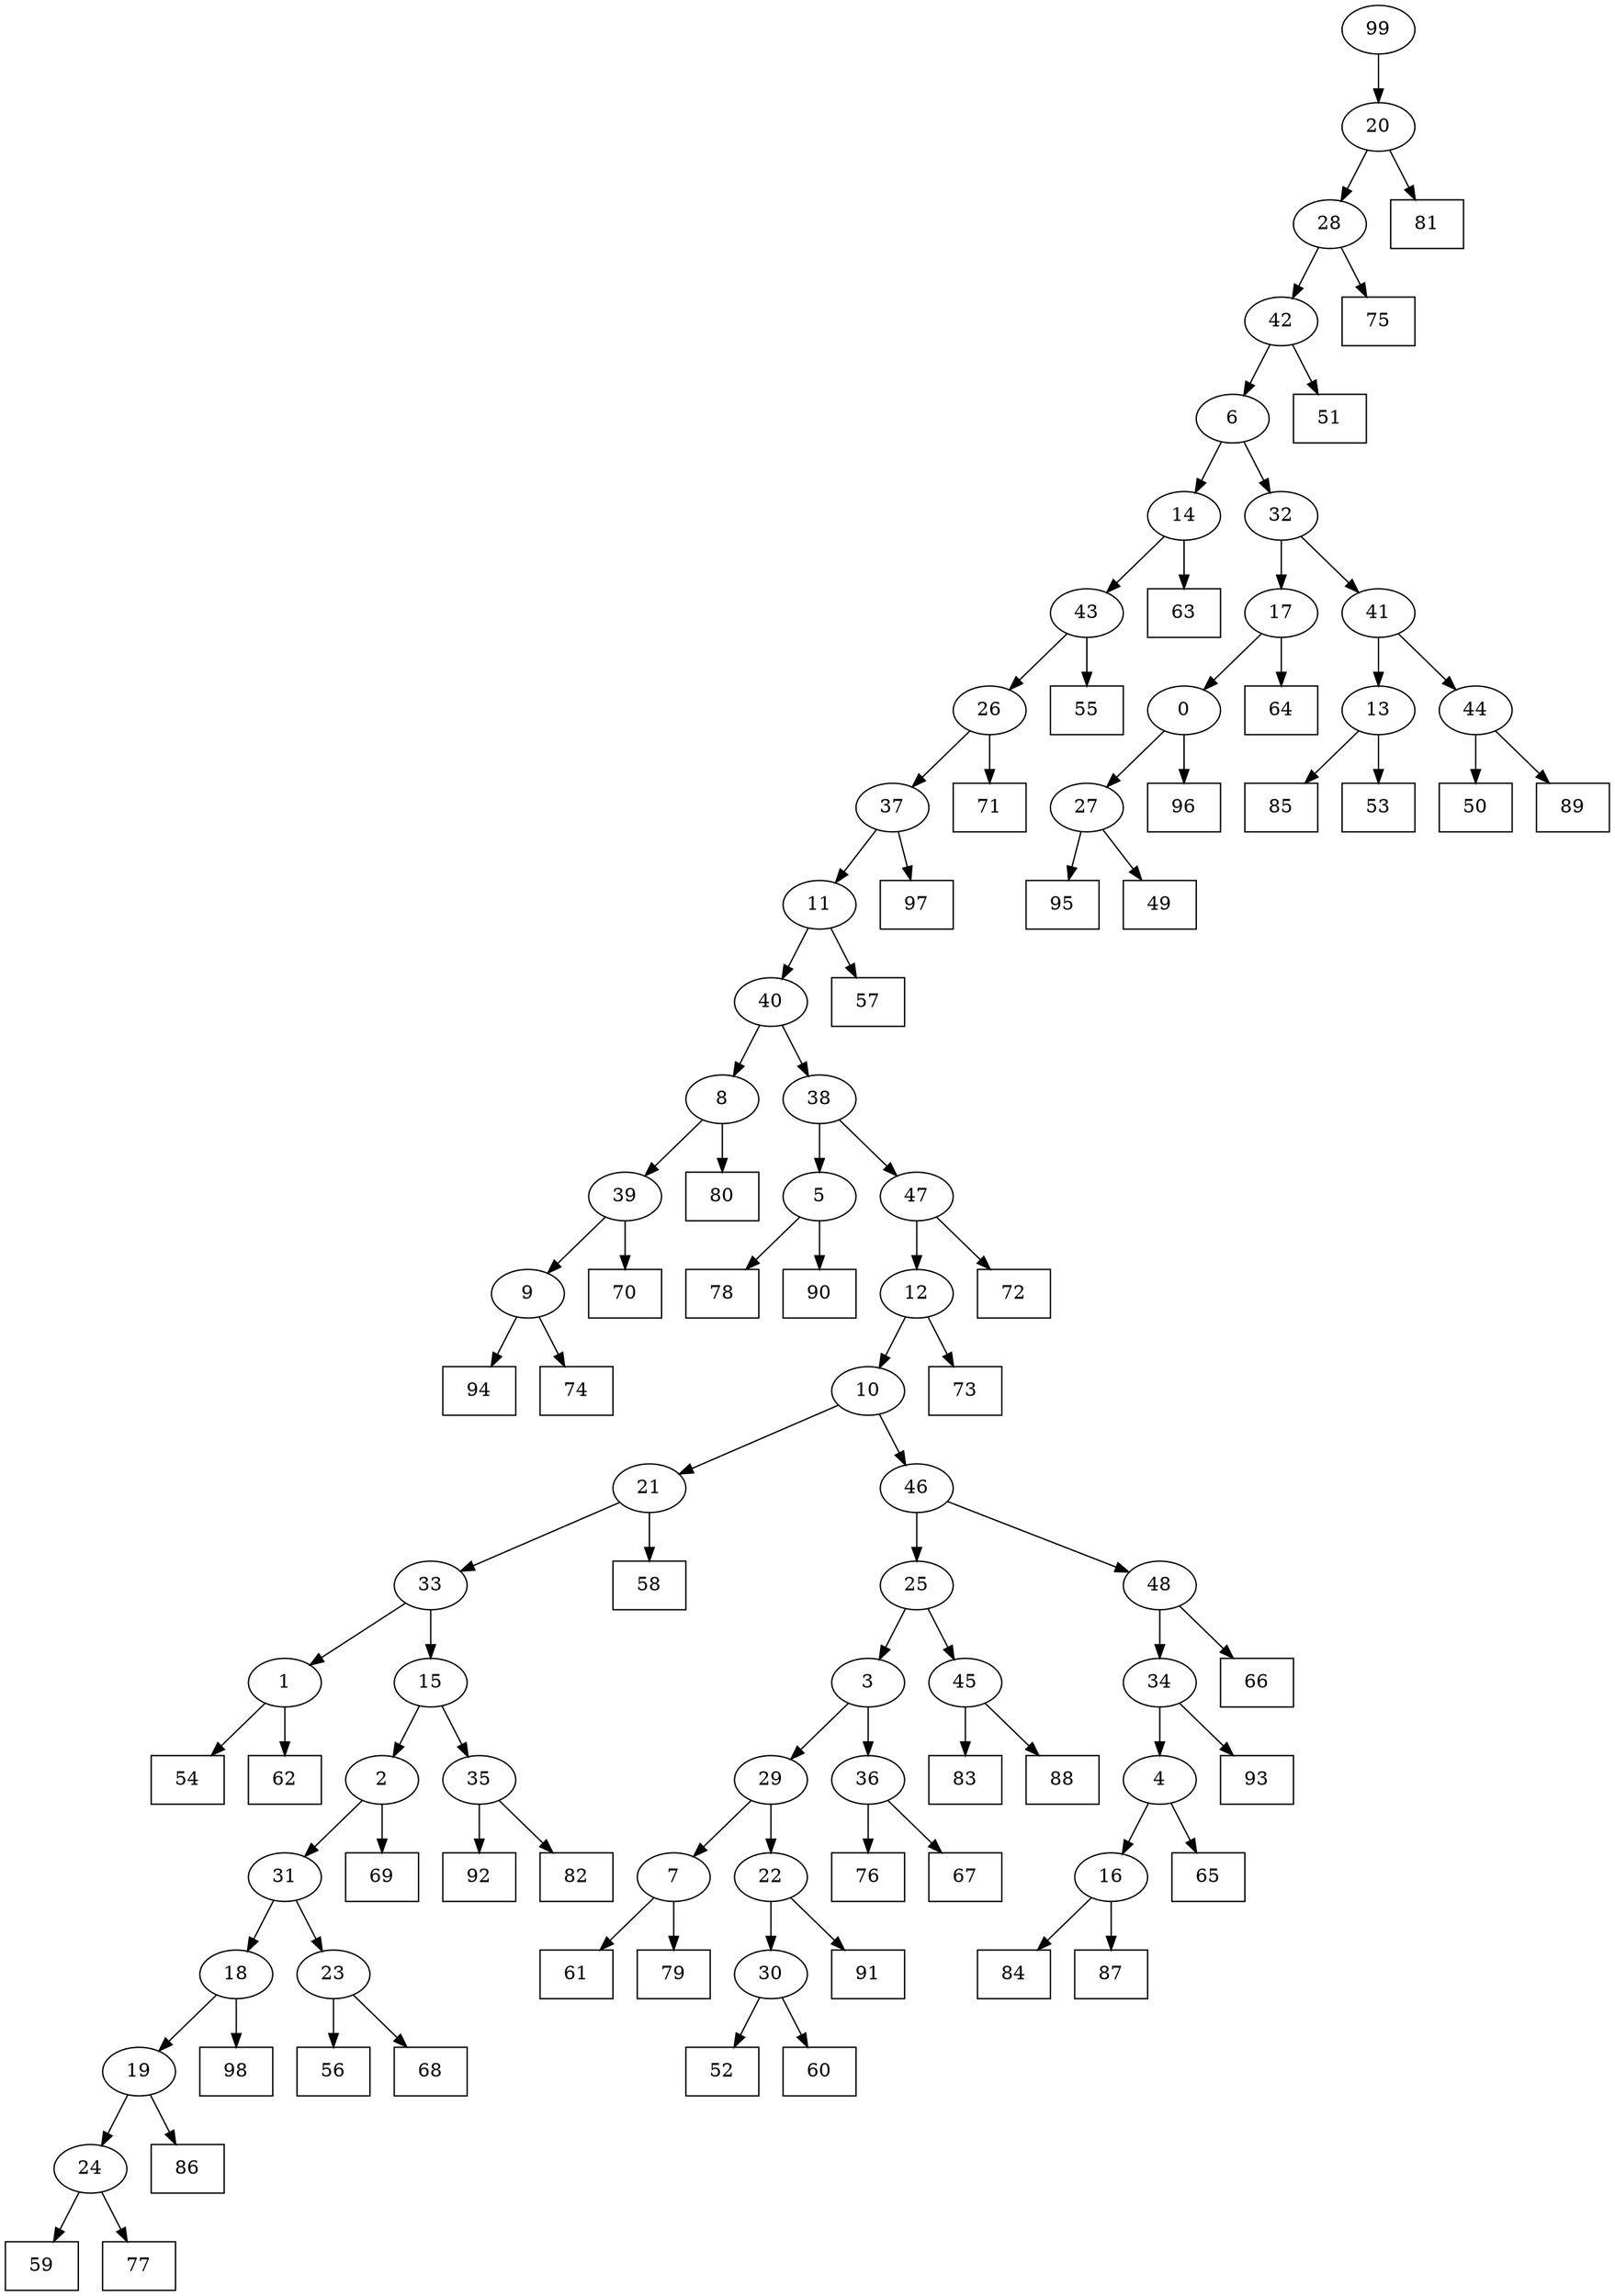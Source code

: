 digraph G {
0[label="0"];
1[label="1"];
2[label="2"];
3[label="3"];
4[label="4"];
5[label="5"];
6[label="6"];
7[label="7"];
8[label="8"];
9[label="9"];
10[label="10"];
11[label="11"];
12[label="12"];
13[label="13"];
14[label="14"];
15[label="15"];
16[label="16"];
17[label="17"];
18[label="18"];
19[label="19"];
20[label="20"];
21[label="21"];
22[label="22"];
23[label="23"];
24[label="24"];
25[label="25"];
26[label="26"];
27[label="27"];
28[label="28"];
29[label="29"];
30[label="30"];
31[label="31"];
32[label="32"];
33[label="33"];
34[label="34"];
35[label="35"];
36[label="36"];
37[label="37"];
38[label="38"];
39[label="39"];
40[label="40"];
41[label="41"];
42[label="42"];
43[label="43"];
44[label="44"];
45[label="45"];
46[label="46"];
47[label="47"];
48[label="48"];
49[shape=box,label="58"];
50[shape=box,label="56"];
51[shape=box,label="85"];
52[shape=box,label="72"];
53[shape=box,label="53"];
54[shape=box,label="96"];
55[shape=box,label="95"];
56[shape=box,label="98"];
57[shape=box,label="54"];
58[shape=box,label="51"];
59[shape=box,label="52"];
60[shape=box,label="78"];
61[shape=box,label="49"];
62[shape=box,label="50"];
63[shape=box,label="83"];
64[shape=box,label="84"];
65[shape=box,label="61"];
66[shape=box,label="71"];
67[shape=box,label="79"];
68[shape=box,label="59"];
69[shape=box,label="70"];
70[shape=box,label="76"];
71[shape=box,label="97"];
72[shape=box,label="57"];
73[shape=box,label="88"];
74[shape=box,label="73"];
75[shape=box,label="75"];
76[shape=box,label="63"];
77[shape=box,label="65"];
78[shape=box,label="69"];
79[shape=box,label="62"];
80[shape=box,label="94"];
81[shape=box,label="92"];
82[shape=box,label="86"];
83[shape=box,label="66"];
84[shape=box,label="82"];
85[shape=box,label="60"];
86[shape=box,label="87"];
87[shape=box,label="64"];
88[shape=box,label="81"];
89[shape=box,label="74"];
90[shape=box,label="89"];
91[shape=box,label="90"];
92[shape=box,label="91"];
93[shape=box,label="80"];
94[shape=box,label="68"];
95[shape=box,label="77"];
96[shape=box,label="55"];
97[shape=box,label="93"];
98[shape=box,label="67"];
99[label="99"];
37->71 ;
45->73 ;
42->58 ;
30->85 ;
45->63 ;
0->54 ;
48->34 ;
34->97 ;
23->50 ;
24->68 ;
27->61 ;
23->94 ;
31->23 ;
30->59 ;
29->22 ;
35->81 ;
4->77 ;
99->20 ;
43->26 ;
20->88 ;
9->89 ;
47->52 ;
39->69 ;
17->0 ;
32->41 ;
20->28 ;
7->65 ;
18->56 ;
16->86 ;
11->72 ;
6->14 ;
41->13 ;
34->4 ;
22->92 ;
5->91 ;
35->84 ;
4->16 ;
1->79 ;
28->75 ;
10->21 ;
25->3 ;
14->76 ;
32->17 ;
17->87 ;
13->53 ;
8->93 ;
12->10 ;
42->6 ;
48->83 ;
40->8 ;
8->39 ;
5->60 ;
10->46 ;
46->25 ;
33->15 ;
15->35 ;
3->29 ;
19->24 ;
36->70 ;
40->38 ;
38->47 ;
6->32 ;
12->74 ;
46->48 ;
44->90 ;
3->36 ;
36->98 ;
26->66 ;
2->31 ;
31->18 ;
24->95 ;
11->40 ;
47->12 ;
18->19 ;
19->82 ;
25->45 ;
0->27 ;
27->55 ;
13->51 ;
14->43 ;
43->96 ;
29->7 ;
7->67 ;
16->64 ;
1->57 ;
26->37 ;
37->11 ;
21->49 ;
41->44 ;
44->62 ;
22->30 ;
21->33 ;
33->1 ;
28->42 ;
15->2 ;
2->78 ;
38->5 ;
39->9 ;
9->80 ;
}
